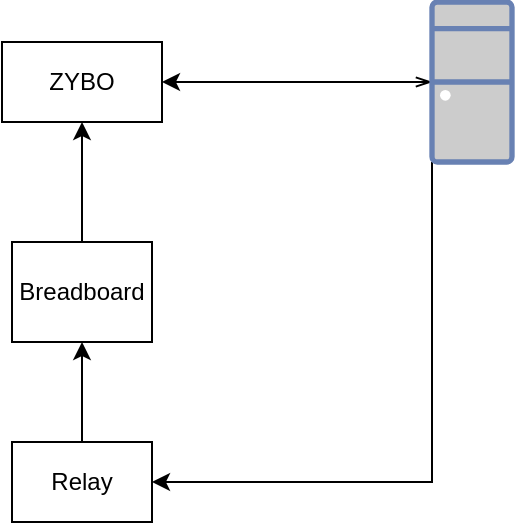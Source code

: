 <mxfile version="20.8.5" type="github">
  <diagram id="Nah-DqWFfDadvFGV0yu5" name="Page-1">
    <mxGraphModel dx="661" dy="514" grid="1" gridSize="10" guides="1" tooltips="1" connect="1" arrows="1" fold="1" page="1" pageScale="1" pageWidth="827" pageHeight="1169" math="0" shadow="0">
      <root>
        <mxCell id="0" />
        <mxCell id="1" parent="0" />
        <mxCell id="UC8xZoN8R8q6MZUwKy9k-12" style="edgeStyle=orthogonalEdgeStyle;rounded=0;orthogonalLoop=1;jettySize=auto;html=1;entryX=1;entryY=0.5;entryDx=0;entryDy=0;endArrow=classic;endFill=1;strokeColor=default;startArrow=openThin;startFill=0;" edge="1" parent="1" source="UC8xZoN8R8q6MZUwKy9k-5" target="UC8xZoN8R8q6MZUwKy9k-8">
          <mxGeometry relative="1" as="geometry" />
        </mxCell>
        <mxCell id="UC8xZoN8R8q6MZUwKy9k-13" style="edgeStyle=orthogonalEdgeStyle;rounded=0;orthogonalLoop=1;jettySize=auto;html=1;entryX=0;entryY=0.5;entryDx=0;entryDy=0;" edge="1" parent="1" source="UC8xZoN8R8q6MZUwKy9k-5" target="UC8xZoN8R8q6MZUwKy9k-11">
          <mxGeometry relative="1" as="geometry">
            <mxPoint x="120" y="360" as="targetPoint" />
            <Array as="points">
              <mxPoint x="250" y="350" />
            </Array>
          </mxGeometry>
        </mxCell>
        <mxCell id="UC8xZoN8R8q6MZUwKy9k-5" value="" style="fontColor=#0066CC;verticalAlign=top;verticalLabelPosition=bottom;labelPosition=center;align=center;html=1;outlineConnect=0;fillColor=#CCCCCC;strokeColor=#6881B3;gradientColor=none;gradientDirection=north;strokeWidth=2;shape=mxgraph.networks.desktop_pc;" vertex="1" parent="1">
          <mxGeometry x="250" y="110" width="40" height="80" as="geometry" />
        </mxCell>
        <mxCell id="UC8xZoN8R8q6MZUwKy9k-8" value="ZYBO" style="rounded=0;whiteSpace=wrap;html=1;" vertex="1" parent="1">
          <mxGeometry x="35" y="130" width="80" height="40" as="geometry" />
        </mxCell>
        <mxCell id="UC8xZoN8R8q6MZUwKy9k-16" value="" style="edgeStyle=orthogonalEdgeStyle;rounded=0;orthogonalLoop=1;jettySize=auto;html=1;" edge="1" parent="1" source="UC8xZoN8R8q6MZUwKy9k-11" target="UC8xZoN8R8q6MZUwKy9k-15">
          <mxGeometry relative="1" as="geometry" />
        </mxCell>
        <mxCell id="UC8xZoN8R8q6MZUwKy9k-11" value="Relay" style="rounded=0;whiteSpace=wrap;html=1;rotation=0;direction=west;" vertex="1" parent="1">
          <mxGeometry x="40" y="330" width="70" height="40" as="geometry" />
        </mxCell>
        <mxCell id="UC8xZoN8R8q6MZUwKy9k-17" value="" style="edgeStyle=orthogonalEdgeStyle;rounded=0;orthogonalLoop=1;jettySize=auto;html=1;" edge="1" parent="1" source="UC8xZoN8R8q6MZUwKy9k-15" target="UC8xZoN8R8q6MZUwKy9k-8">
          <mxGeometry relative="1" as="geometry" />
        </mxCell>
        <mxCell id="UC8xZoN8R8q6MZUwKy9k-15" value="Breadboard" style="rounded=0;whiteSpace=wrap;html=1;" vertex="1" parent="1">
          <mxGeometry x="40" y="230" width="70" height="50" as="geometry" />
        </mxCell>
      </root>
    </mxGraphModel>
  </diagram>
</mxfile>
